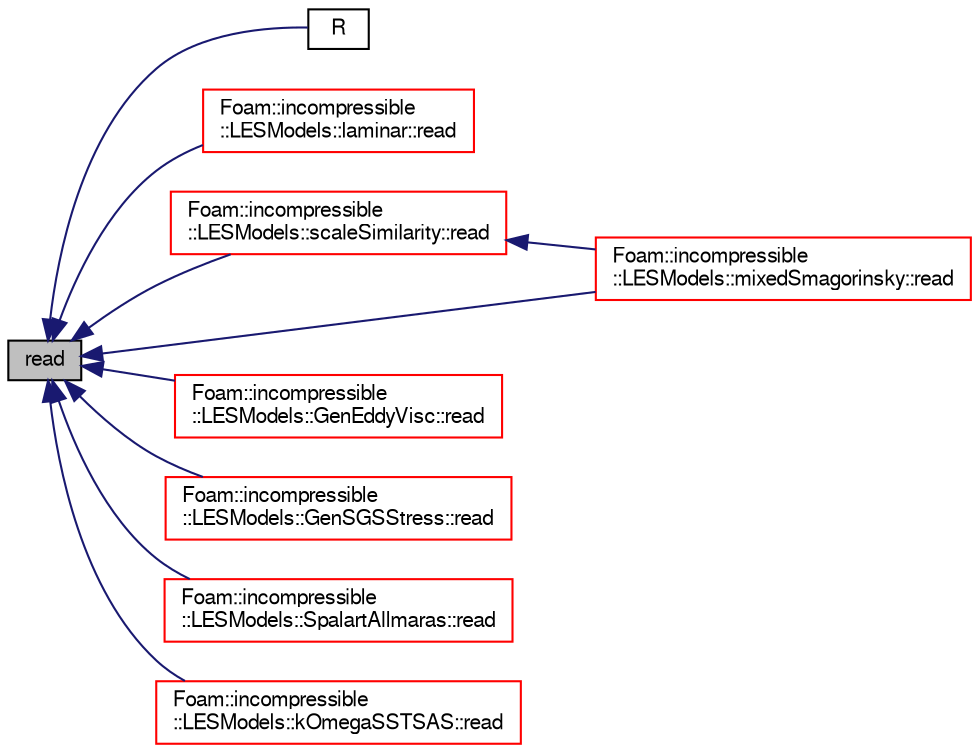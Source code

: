 digraph "read"
{
  bgcolor="transparent";
  edge [fontname="FreeSans",fontsize="10",labelfontname="FreeSans",labelfontsize="10"];
  node [fontname="FreeSans",fontsize="10",shape=record];
  rankdir="LR";
  Node2325 [label="read",height=0.2,width=0.4,color="black", fillcolor="grey75", style="filled", fontcolor="black"];
  Node2325 -> Node2326 [dir="back",color="midnightblue",fontsize="10",style="solid",fontname="FreeSans"];
  Node2326 [label="R",height=0.2,width=0.4,color="black",URL="$a30874.html#a577b084625b71e318cdd3a5375187925",tooltip="Return the Reynolds stress tensor. "];
  Node2325 -> Node2327 [dir="back",color="midnightblue",fontsize="10",style="solid",fontname="FreeSans"];
  Node2327 [label="Foam::incompressible\l::LESModels::laminar::read",height=0.2,width=0.4,color="red",URL="$a30870.html#af816873151ddb0126e98bb2f914d8ed5",tooltip="Read LESProperties dictionary. "];
  Node2325 -> Node2329 [dir="back",color="midnightblue",fontsize="10",style="solid",fontname="FreeSans"];
  Node2329 [label="Foam::incompressible\l::LESModels::scaleSimilarity::read",height=0.2,width=0.4,color="red",URL="$a30890.html#af816873151ddb0126e98bb2f914d8ed5",tooltip="Read LESProperties dictionary. "];
  Node2329 -> Node2330 [dir="back",color="midnightblue",fontsize="10",style="solid",fontname="FreeSans"];
  Node2330 [label="Foam::incompressible\l::LESModels::mixedSmagorinsky::read",height=0.2,width=0.4,color="red",URL="$a30882.html#af816873151ddb0126e98bb2f914d8ed5",tooltip="Read LESProperties dictionary. "];
  Node2325 -> Node2330 [dir="back",color="midnightblue",fontsize="10",style="solid",fontname="FreeSans"];
  Node2325 -> Node2333 [dir="back",color="midnightblue",fontsize="10",style="solid",fontname="FreeSans"];
  Node2333 [label="Foam::incompressible\l::LESModels::GenEddyVisc::read",height=0.2,width=0.4,color="red",URL="$a30846.html#af816873151ddb0126e98bb2f914d8ed5",tooltip="Read LESProperties dictionary. "];
  Node2325 -> Node2358 [dir="back",color="midnightblue",fontsize="10",style="solid",fontname="FreeSans"];
  Node2358 [label="Foam::incompressible\l::LESModels::GenSGSStress::read",height=0.2,width=0.4,color="red",URL="$a30850.html#af816873151ddb0126e98bb2f914d8ed5",tooltip="Read LESProperties dictionary. "];
  Node2325 -> Node2366 [dir="back",color="midnightblue",fontsize="10",style="solid",fontname="FreeSans"];
  Node2366 [label="Foam::incompressible\l::LESModels::SpalartAllmaras::read",height=0.2,width=0.4,color="red",URL="$a30902.html#af816873151ddb0126e98bb2f914d8ed5",tooltip="Read LESProperties dictionary. "];
  Node2325 -> Node2374 [dir="back",color="midnightblue",fontsize="10",style="solid",fontname="FreeSans"];
  Node2374 [label="Foam::incompressible\l::LESModels::kOmegaSSTSAS::read",height=0.2,width=0.4,color="red",URL="$a30866.html#af816873151ddb0126e98bb2f914d8ed5",tooltip="Read LESProperties dictionary. "];
}
